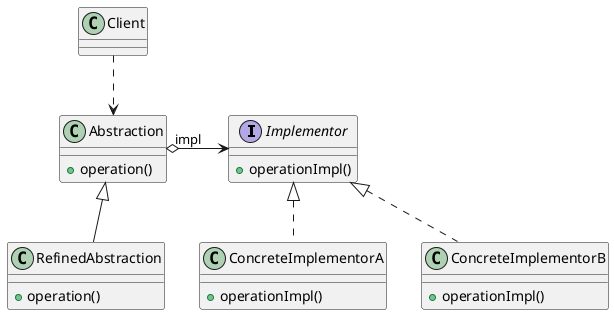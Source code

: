 @startuml 

skinparam DefaultFontName PingFangSC-Regular

interface Implementor{
    + operationImpl()
}
class Abstraction{
    + operation()
}
class RefinedAbstraction{
    + operation()
}
class  ConcreteImplementorA{
    + operationImpl()
}
class  ConcreteImplementorB{
    + operationImpl()
}

Client ..> Abstraction
Abstraction "impl" o-> Implementor
Abstraction <|-- RefinedAbstraction
Implementor <|.. ConcreteImplementorA
Implementor <|.. ConcreteImplementorB

@enduml